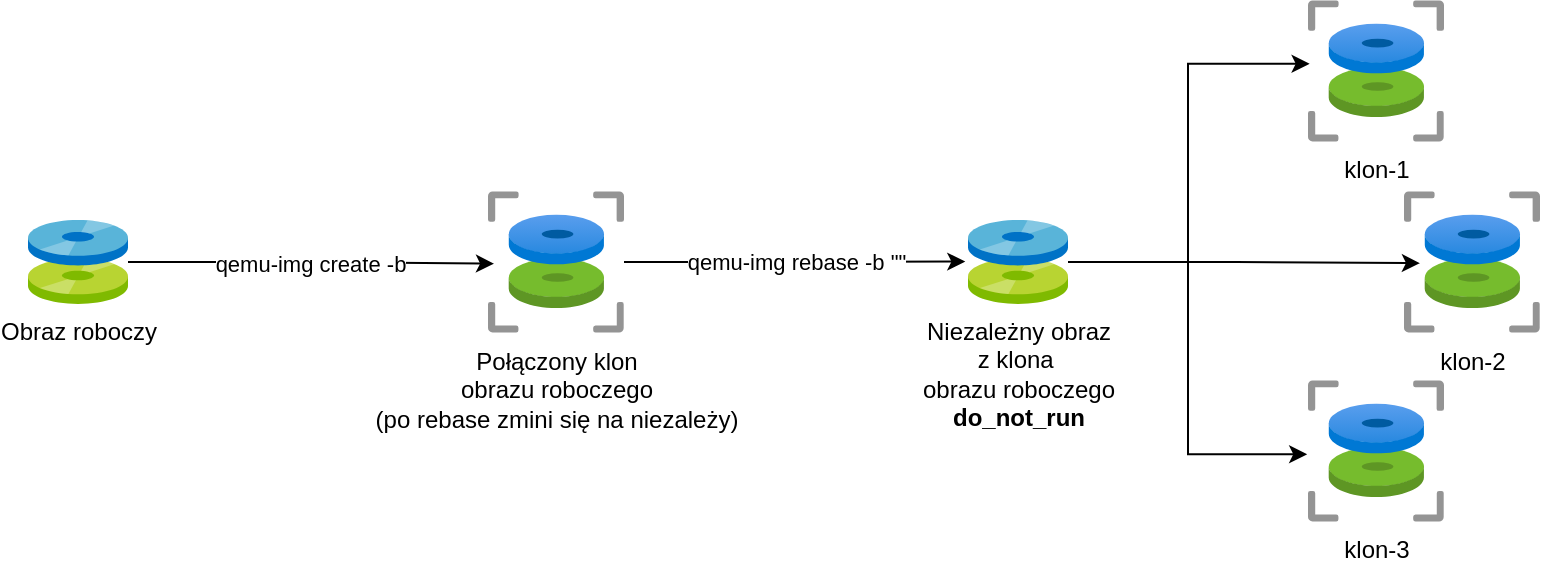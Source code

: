 <mxfile version="26.1.1">
  <diagram name="Strona-1" id="vhok5YCR3U3Ww--PpcSZ">
    <mxGraphModel dx="2291" dy="1391" grid="1" gridSize="10" guides="1" tooltips="1" connect="1" arrows="1" fold="1" page="1" pageScale="1" pageWidth="827" pageHeight="1169" math="0" shadow="0">
      <root>
        <mxCell id="0" />
        <mxCell id="1" parent="0" />
        <mxCell id="OBV7B1ktjhwSiXoPvo9B-2" value="Niezależny obraz&lt;div&gt;z klona&amp;nbsp;&lt;/div&gt;&lt;div&gt;obrazu roboczego&lt;/div&gt;&lt;div&gt;&lt;b&gt;do_not_run&lt;/b&gt;&lt;/div&gt;" style="image;sketch=0;aspect=fixed;html=1;points=[];align=center;fontSize=12;image=img/lib/mscae/Discs.svg;" vertex="1" parent="1">
          <mxGeometry x="70" y="120" width="50" height="42" as="geometry" />
        </mxCell>
        <mxCell id="OBV7B1ktjhwSiXoPvo9B-3" value="klon-1" style="image;aspect=fixed;html=1;points=[];align=center;fontSize=12;image=img/lib/azure2/compute/Disks_Snapshots.svg;" vertex="1" parent="1">
          <mxGeometry x="240" y="10" width="68" height="71" as="geometry" />
        </mxCell>
        <mxCell id="OBV7B1ktjhwSiXoPvo9B-4" value="klon-2" style="image;aspect=fixed;html=1;points=[];align=center;fontSize=12;image=img/lib/azure2/compute/Disks_Snapshots.svg;" vertex="1" parent="1">
          <mxGeometry x="288" y="105.5" width="68" height="71" as="geometry" />
        </mxCell>
        <mxCell id="OBV7B1ktjhwSiXoPvo9B-5" value="klon-3" style="image;aspect=fixed;html=1;points=[];align=center;fontSize=12;image=img/lib/azure2/compute/Disks_Snapshots.svg;" vertex="1" parent="1">
          <mxGeometry x="240" y="200" width="68" height="71" as="geometry" />
        </mxCell>
        <mxCell id="OBV7B1ktjhwSiXoPvo9B-6" style="edgeStyle=orthogonalEdgeStyle;rounded=0;orthogonalLoop=1;jettySize=auto;html=1;entryX=0.012;entryY=0.449;entryDx=0;entryDy=0;entryPerimeter=0;" edge="1" parent="1" source="OBV7B1ktjhwSiXoPvo9B-2" target="OBV7B1ktjhwSiXoPvo9B-3">
          <mxGeometry relative="1" as="geometry" />
        </mxCell>
        <mxCell id="OBV7B1ktjhwSiXoPvo9B-7" style="edgeStyle=orthogonalEdgeStyle;rounded=0;orthogonalLoop=1;jettySize=auto;html=1;entryX=0.117;entryY=0.508;entryDx=0;entryDy=0;entryPerimeter=0;" edge="1" parent="1" source="OBV7B1ktjhwSiXoPvo9B-2" target="OBV7B1ktjhwSiXoPvo9B-4">
          <mxGeometry relative="1" as="geometry" />
        </mxCell>
        <mxCell id="OBV7B1ktjhwSiXoPvo9B-8" style="edgeStyle=orthogonalEdgeStyle;rounded=0;orthogonalLoop=1;jettySize=auto;html=1;entryX=-0.006;entryY=0.523;entryDx=0;entryDy=0;entryPerimeter=0;" edge="1" parent="1" source="OBV7B1ktjhwSiXoPvo9B-2" target="OBV7B1ktjhwSiXoPvo9B-5">
          <mxGeometry relative="1" as="geometry" />
        </mxCell>
        <mxCell id="OBV7B1ktjhwSiXoPvo9B-9" value="Obraz roboczy" style="image;sketch=0;aspect=fixed;html=1;points=[];align=center;fontSize=12;image=img/lib/mscae/Discs.svg;" vertex="1" parent="1">
          <mxGeometry x="-400" y="120" width="50" height="42" as="geometry" />
        </mxCell>
        <mxCell id="OBV7B1ktjhwSiXoPvo9B-10" value="Połączony klon&lt;div&gt;obrazu roboczego&lt;/div&gt;&lt;div&gt;(po rebase zmini się na niezależy)&lt;/div&gt;" style="image;aspect=fixed;html=1;points=[];align=center;fontSize=12;image=img/lib/azure2/compute/Disks_Snapshots.svg;" vertex="1" parent="1">
          <mxGeometry x="-170" y="105.5" width="68" height="71" as="geometry" />
        </mxCell>
        <mxCell id="OBV7B1ktjhwSiXoPvo9B-11" value="qemu-img create -b" style="edgeStyle=orthogonalEdgeStyle;rounded=0;orthogonalLoop=1;jettySize=auto;html=1;entryX=0.044;entryY=0.512;entryDx=0;entryDy=0;entryPerimeter=0;" edge="1" parent="1" source="OBV7B1ktjhwSiXoPvo9B-9" target="OBV7B1ktjhwSiXoPvo9B-10">
          <mxGeometry relative="1" as="geometry" />
        </mxCell>
        <mxCell id="OBV7B1ktjhwSiXoPvo9B-12" value="qemu-img rebase -b &quot;&quot;" style="edgeStyle=orthogonalEdgeStyle;rounded=0;orthogonalLoop=1;jettySize=auto;html=1;entryX=-0.027;entryY=0.495;entryDx=0;entryDy=0;entryPerimeter=0;" edge="1" parent="1" source="OBV7B1ktjhwSiXoPvo9B-10" target="OBV7B1ktjhwSiXoPvo9B-2">
          <mxGeometry relative="1" as="geometry" />
        </mxCell>
      </root>
    </mxGraphModel>
  </diagram>
</mxfile>
